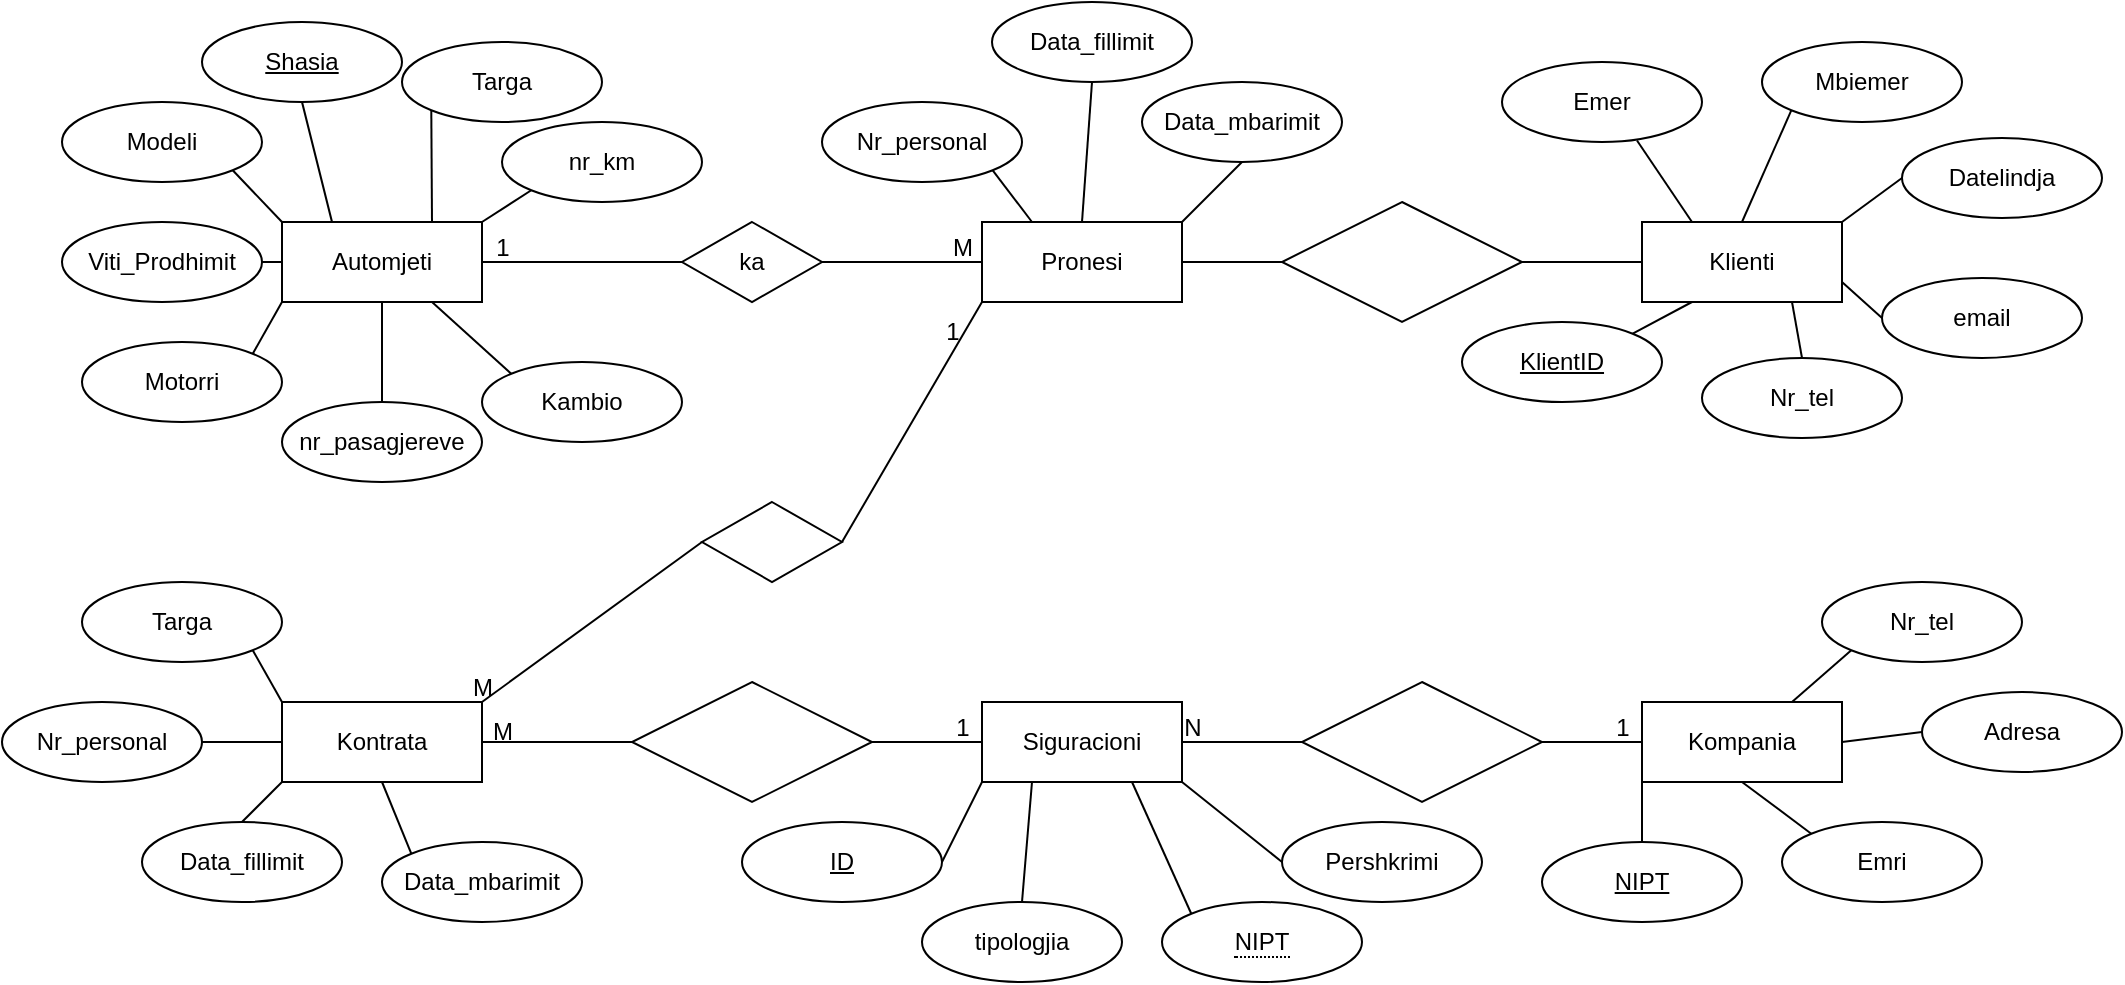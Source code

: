 <mxfile version="24.0.4" type="github">
  <diagram name="Page-1" id="YRmC6HSBJPKvMLiC9jO3">
    <mxGraphModel dx="2465" dy="857" grid="1" gridSize="10" guides="1" tooltips="1" connect="1" arrows="1" fold="1" page="1" pageScale="1" pageWidth="850" pageHeight="1100" math="0" shadow="0">
      <root>
        <mxCell id="0" />
        <mxCell id="1" parent="0" />
        <mxCell id="vZnBdHLrDG7tg5JqfQS1-1" value="Pronesi" style="whiteSpace=wrap;html=1;align=center;" vertex="1" parent="1">
          <mxGeometry x="390" y="120" width="100" height="40" as="geometry" />
        </mxCell>
        <mxCell id="vZnBdHLrDG7tg5JqfQS1-2" value="Automjeti" style="whiteSpace=wrap;html=1;align=center;" vertex="1" parent="1">
          <mxGeometry x="40" y="120" width="100" height="40" as="geometry" />
        </mxCell>
        <mxCell id="vZnBdHLrDG7tg5JqfQS1-3" value="Klienti" style="whiteSpace=wrap;html=1;align=center;" vertex="1" parent="1">
          <mxGeometry x="720" y="120" width="100" height="40" as="geometry" />
        </mxCell>
        <mxCell id="vZnBdHLrDG7tg5JqfQS1-4" value="Siguracioni" style="whiteSpace=wrap;html=1;align=center;" vertex="1" parent="1">
          <mxGeometry x="390" y="360" width="100" height="40" as="geometry" />
        </mxCell>
        <mxCell id="vZnBdHLrDG7tg5JqfQS1-5" value="Kontrata" style="whiteSpace=wrap;html=1;align=center;" vertex="1" parent="1">
          <mxGeometry x="40" y="360" width="100" height="40" as="geometry" />
        </mxCell>
        <mxCell id="vZnBdHLrDG7tg5JqfQS1-6" value="Kompania" style="whiteSpace=wrap;html=1;align=center;" vertex="1" parent="1">
          <mxGeometry x="720" y="360" width="100" height="40" as="geometry" />
        </mxCell>
        <mxCell id="vZnBdHLrDG7tg5JqfQS1-7" value="Shasia" style="ellipse;whiteSpace=wrap;html=1;align=center;fontStyle=4;" vertex="1" parent="1">
          <mxGeometry y="20" width="100" height="40" as="geometry" />
        </mxCell>
        <mxCell id="vZnBdHLrDG7tg5JqfQS1-8" value="Targa" style="ellipse;whiteSpace=wrap;html=1;align=center;" vertex="1" parent="1">
          <mxGeometry x="100" y="30" width="100" height="40" as="geometry" />
        </mxCell>
        <mxCell id="vZnBdHLrDG7tg5JqfQS1-9" value="Nr_personal" style="ellipse;whiteSpace=wrap;html=1;align=center;" vertex="1" parent="1">
          <mxGeometry x="-100" y="360" width="100" height="40" as="geometry" />
        </mxCell>
        <mxCell id="vZnBdHLrDG7tg5JqfQS1-10" value="Targa" style="ellipse;whiteSpace=wrap;html=1;align=center;" vertex="1" parent="1">
          <mxGeometry x="-60" y="300" width="100" height="40" as="geometry" />
        </mxCell>
        <mxCell id="vZnBdHLrDG7tg5JqfQS1-11" value="nr_km" style="ellipse;whiteSpace=wrap;html=1;align=center;" vertex="1" parent="1">
          <mxGeometry x="150" y="70" width="100" height="40" as="geometry" />
        </mxCell>
        <mxCell id="vZnBdHLrDG7tg5JqfQS1-12" value="Kambio" style="ellipse;whiteSpace=wrap;html=1;align=center;" vertex="1" parent="1">
          <mxGeometry x="140" y="190" width="100" height="40" as="geometry" />
        </mxCell>
        <mxCell id="vZnBdHLrDG7tg5JqfQS1-13" value="Motorri" style="ellipse;whiteSpace=wrap;html=1;align=center;" vertex="1" parent="1">
          <mxGeometry x="-60" y="180" width="100" height="40" as="geometry" />
        </mxCell>
        <mxCell id="vZnBdHLrDG7tg5JqfQS1-14" value="nr_pasagjereve" style="ellipse;whiteSpace=wrap;html=1;align=center;" vertex="1" parent="1">
          <mxGeometry x="40" y="210" width="100" height="40" as="geometry" />
        </mxCell>
        <mxCell id="vZnBdHLrDG7tg5JqfQS1-15" value="Viti_Prodhimit" style="ellipse;whiteSpace=wrap;html=1;align=center;" vertex="1" parent="1">
          <mxGeometry x="-70" y="120" width="100" height="40" as="geometry" />
        </mxCell>
        <mxCell id="vZnBdHLrDG7tg5JqfQS1-16" value="Modeli" style="ellipse;whiteSpace=wrap;html=1;align=center;" vertex="1" parent="1">
          <mxGeometry x="-70" y="60" width="100" height="40" as="geometry" />
        </mxCell>
        <mxCell id="vZnBdHLrDG7tg5JqfQS1-17" value="ka" style="shape=rhombus;perimeter=rhombusPerimeter;whiteSpace=wrap;html=1;align=center;" vertex="1" parent="1">
          <mxGeometry x="240" y="120" width="70" height="40" as="geometry" />
        </mxCell>
        <mxCell id="vZnBdHLrDG7tg5JqfQS1-18" value="" style="endArrow=none;html=1;rounded=0;exitX=1;exitY=0.5;exitDx=0;exitDy=0;entryX=0;entryY=0.5;entryDx=0;entryDy=0;" edge="1" parent="1" source="vZnBdHLrDG7tg5JqfQS1-2" target="vZnBdHLrDG7tg5JqfQS1-17">
          <mxGeometry relative="1" as="geometry">
            <mxPoint x="170" y="140" as="sourcePoint" />
            <mxPoint x="250" y="140" as="targetPoint" />
          </mxGeometry>
        </mxCell>
        <mxCell id="vZnBdHLrDG7tg5JqfQS1-21" value="" style="endArrow=none;html=1;rounded=0;exitX=1;exitY=0.5;exitDx=0;exitDy=0;entryX=0;entryY=0.5;entryDx=0;entryDy=0;" edge="1" parent="1" source="vZnBdHLrDG7tg5JqfQS1-17" target="vZnBdHLrDG7tg5JqfQS1-1">
          <mxGeometry relative="1" as="geometry">
            <mxPoint x="310" y="150" as="sourcePoint" />
            <mxPoint x="470" y="150" as="targetPoint" />
          </mxGeometry>
        </mxCell>
        <mxCell id="vZnBdHLrDG7tg5JqfQS1-22" value="1" style="text;html=1;align=center;verticalAlign=middle;resizable=0;points=[];autosize=1;strokeColor=none;fillColor=none;" vertex="1" parent="1">
          <mxGeometry x="135" y="118" width="30" height="30" as="geometry" />
        </mxCell>
        <mxCell id="vZnBdHLrDG7tg5JqfQS1-23" value="M" style="text;html=1;align=center;verticalAlign=middle;resizable=0;points=[];autosize=1;strokeColor=none;fillColor=none;" vertex="1" parent="1">
          <mxGeometry x="365" y="118" width="30" height="30" as="geometry" />
        </mxCell>
        <mxCell id="vZnBdHLrDG7tg5JqfQS1-24" value="" style="endArrow=none;html=1;rounded=0;exitX=0.5;exitY=1;exitDx=0;exitDy=0;entryX=0.25;entryY=0;entryDx=0;entryDy=0;" edge="1" parent="1" source="vZnBdHLrDG7tg5JqfQS1-7" target="vZnBdHLrDG7tg5JqfQS1-2">
          <mxGeometry relative="1" as="geometry">
            <mxPoint x="70" y="90" as="sourcePoint" />
            <mxPoint x="230" y="90" as="targetPoint" />
          </mxGeometry>
        </mxCell>
        <mxCell id="vZnBdHLrDG7tg5JqfQS1-25" value="" style="endArrow=none;html=1;rounded=0;exitX=1;exitY=0;exitDx=0;exitDy=0;entryX=0;entryY=1;entryDx=0;entryDy=0;" edge="1" parent="1" source="vZnBdHLrDG7tg5JqfQS1-2" target="vZnBdHLrDG7tg5JqfQS1-11">
          <mxGeometry relative="1" as="geometry">
            <mxPoint x="130" y="100" as="sourcePoint" />
            <mxPoint x="290" y="100" as="targetPoint" />
          </mxGeometry>
        </mxCell>
        <mxCell id="vZnBdHLrDG7tg5JqfQS1-26" value="" style="endArrow=none;html=1;rounded=0;exitX=0.75;exitY=0;exitDx=0;exitDy=0;entryX=0;entryY=1;entryDx=0;entryDy=0;" edge="1" parent="1" source="vZnBdHLrDG7tg5JqfQS1-2" target="vZnBdHLrDG7tg5JqfQS1-8">
          <mxGeometry relative="1" as="geometry">
            <mxPoint x="120" y="100" as="sourcePoint" />
            <mxPoint x="280" y="100" as="targetPoint" />
          </mxGeometry>
        </mxCell>
        <mxCell id="vZnBdHLrDG7tg5JqfQS1-27" value="" style="endArrow=none;html=1;rounded=0;exitX=1;exitY=1;exitDx=0;exitDy=0;entryX=0;entryY=0;entryDx=0;entryDy=0;" edge="1" parent="1" source="vZnBdHLrDG7tg5JqfQS1-16" target="vZnBdHLrDG7tg5JqfQS1-2">
          <mxGeometry relative="1" as="geometry">
            <mxPoint x="70" y="100" as="sourcePoint" />
            <mxPoint x="230" y="100" as="targetPoint" />
          </mxGeometry>
        </mxCell>
        <mxCell id="vZnBdHLrDG7tg5JqfQS1-28" value="" style="endArrow=none;html=1;rounded=0;exitX=1;exitY=0.5;exitDx=0;exitDy=0;entryX=0;entryY=0.5;entryDx=0;entryDy=0;" edge="1" parent="1" source="vZnBdHLrDG7tg5JqfQS1-15" target="vZnBdHLrDG7tg5JqfQS1-2">
          <mxGeometry relative="1" as="geometry">
            <mxPoint x="80" y="190" as="sourcePoint" />
            <mxPoint x="240" y="190" as="targetPoint" />
          </mxGeometry>
        </mxCell>
        <mxCell id="vZnBdHLrDG7tg5JqfQS1-29" value="" style="endArrow=none;html=1;rounded=0;exitX=1;exitY=0;exitDx=0;exitDy=0;entryX=0;entryY=1;entryDx=0;entryDy=0;" edge="1" parent="1" source="vZnBdHLrDG7tg5JqfQS1-13" target="vZnBdHLrDG7tg5JqfQS1-2">
          <mxGeometry relative="1" as="geometry">
            <mxPoint x="80" y="190" as="sourcePoint" />
            <mxPoint x="240" y="190" as="targetPoint" />
          </mxGeometry>
        </mxCell>
        <mxCell id="vZnBdHLrDG7tg5JqfQS1-30" value="" style="endArrow=none;html=1;rounded=0;exitX=0.5;exitY=0;exitDx=0;exitDy=0;entryX=0.5;entryY=1;entryDx=0;entryDy=0;" edge="1" parent="1" source="vZnBdHLrDG7tg5JqfQS1-14" target="vZnBdHLrDG7tg5JqfQS1-2">
          <mxGeometry relative="1" as="geometry">
            <mxPoint x="90" y="190" as="sourcePoint" />
            <mxPoint x="250" y="190" as="targetPoint" />
          </mxGeometry>
        </mxCell>
        <mxCell id="vZnBdHLrDG7tg5JqfQS1-31" value="" style="endArrow=none;html=1;rounded=0;exitX=0.75;exitY=1;exitDx=0;exitDy=0;entryX=0;entryY=0;entryDx=0;entryDy=0;" edge="1" parent="1" source="vZnBdHLrDG7tg5JqfQS1-2" target="vZnBdHLrDG7tg5JqfQS1-12">
          <mxGeometry relative="1" as="geometry">
            <mxPoint x="140" y="180" as="sourcePoint" />
            <mxPoint x="300" y="180" as="targetPoint" />
          </mxGeometry>
        </mxCell>
        <mxCell id="vZnBdHLrDG7tg5JqfQS1-32" value="Data_fillimit" style="ellipse;whiteSpace=wrap;html=1;align=center;" vertex="1" parent="1">
          <mxGeometry x="-30" y="420" width="100" height="40" as="geometry" />
        </mxCell>
        <mxCell id="vZnBdHLrDG7tg5JqfQS1-34" value="Data_mbarimit" style="ellipse;whiteSpace=wrap;html=1;align=center;" vertex="1" parent="1">
          <mxGeometry x="90" y="430" width="100" height="40" as="geometry" />
        </mxCell>
        <mxCell id="vZnBdHLrDG7tg5JqfQS1-36" value="" style="shape=rhombus;perimeter=rhombusPerimeter;whiteSpace=wrap;html=1;align=center;" vertex="1" parent="1">
          <mxGeometry x="250" y="260" width="70" height="40" as="geometry" />
        </mxCell>
        <mxCell id="vZnBdHLrDG7tg5JqfQS1-37" value="" style="endArrow=none;html=1;rounded=0;exitX=1;exitY=0;exitDx=0;exitDy=0;entryX=0;entryY=0.5;entryDx=0;entryDy=0;" edge="1" parent="1" source="vZnBdHLrDG7tg5JqfQS1-5" target="vZnBdHLrDG7tg5JqfQS1-36">
          <mxGeometry relative="1" as="geometry">
            <mxPoint x="190" y="330" as="sourcePoint" />
            <mxPoint x="350" y="330" as="targetPoint" />
          </mxGeometry>
        </mxCell>
        <mxCell id="vZnBdHLrDG7tg5JqfQS1-38" value="" style="endArrow=none;html=1;rounded=0;exitX=1;exitY=0.5;exitDx=0;exitDy=0;entryX=0;entryY=1;entryDx=0;entryDy=0;" edge="1" parent="1" source="vZnBdHLrDG7tg5JqfQS1-36" target="vZnBdHLrDG7tg5JqfQS1-1">
          <mxGeometry relative="1" as="geometry">
            <mxPoint x="410" y="270" as="sourcePoint" />
            <mxPoint x="570" y="270" as="targetPoint" />
          </mxGeometry>
        </mxCell>
        <mxCell id="vZnBdHLrDG7tg5JqfQS1-39" value="" style="endArrow=none;html=1;rounded=0;exitX=1;exitY=1;exitDx=0;exitDy=0;entryX=0;entryY=0;entryDx=0;entryDy=0;" edge="1" parent="1" source="vZnBdHLrDG7tg5JqfQS1-10" target="vZnBdHLrDG7tg5JqfQS1-5">
          <mxGeometry relative="1" as="geometry">
            <mxPoint x="70" y="310" as="sourcePoint" />
            <mxPoint x="230" y="310" as="targetPoint" />
          </mxGeometry>
        </mxCell>
        <mxCell id="vZnBdHLrDG7tg5JqfQS1-40" value="" style="endArrow=none;html=1;rounded=0;exitX=1;exitY=0.5;exitDx=0;exitDy=0;entryX=0;entryY=0.5;entryDx=0;entryDy=0;" edge="1" parent="1" source="vZnBdHLrDG7tg5JqfQS1-9" target="vZnBdHLrDG7tg5JqfQS1-5">
          <mxGeometry relative="1" as="geometry">
            <mxPoint x="30" y="400" as="sourcePoint" />
            <mxPoint x="190" y="400" as="targetPoint" />
          </mxGeometry>
        </mxCell>
        <mxCell id="vZnBdHLrDG7tg5JqfQS1-41" value="" style="endArrow=none;html=1;rounded=0;exitX=0.5;exitY=0;exitDx=0;exitDy=0;entryX=0;entryY=1;entryDx=0;entryDy=0;" edge="1" parent="1" source="vZnBdHLrDG7tg5JqfQS1-32" target="vZnBdHLrDG7tg5JqfQS1-5">
          <mxGeometry relative="1" as="geometry">
            <mxPoint x="80" y="440" as="sourcePoint" />
            <mxPoint x="240" y="440" as="targetPoint" />
          </mxGeometry>
        </mxCell>
        <mxCell id="vZnBdHLrDG7tg5JqfQS1-42" value="" style="endArrow=none;html=1;rounded=0;exitX=0.5;exitY=1;exitDx=0;exitDy=0;entryX=0;entryY=0;entryDx=0;entryDy=0;" edge="1" parent="1" source="vZnBdHLrDG7tg5JqfQS1-5" target="vZnBdHLrDG7tg5JqfQS1-34">
          <mxGeometry relative="1" as="geometry">
            <mxPoint x="180" y="410" as="sourcePoint" />
            <mxPoint x="340" y="410" as="targetPoint" />
          </mxGeometry>
        </mxCell>
        <mxCell id="vZnBdHLrDG7tg5JqfQS1-43" value="M" style="text;html=1;align=center;verticalAlign=middle;resizable=0;points=[];autosize=1;strokeColor=none;fillColor=none;" vertex="1" parent="1">
          <mxGeometry x="125" y="338" width="30" height="30" as="geometry" />
        </mxCell>
        <mxCell id="vZnBdHLrDG7tg5JqfQS1-44" value="1" style="text;html=1;align=center;verticalAlign=middle;resizable=0;points=[];autosize=1;strokeColor=none;fillColor=none;" vertex="1" parent="1">
          <mxGeometry x="360" y="160" width="30" height="30" as="geometry" />
        </mxCell>
        <mxCell id="vZnBdHLrDG7tg5JqfQS1-46" value="" style="shape=rhombus;perimeter=rhombusPerimeter;whiteSpace=wrap;html=1;align=center;" vertex="1" parent="1">
          <mxGeometry x="215" y="350" width="120" height="60" as="geometry" />
        </mxCell>
        <mxCell id="vZnBdHLrDG7tg5JqfQS1-48" value="" style="endArrow=none;html=1;rounded=0;exitX=1;exitY=0.5;exitDx=0;exitDy=0;entryX=0;entryY=0.5;entryDx=0;entryDy=0;" edge="1" parent="1" source="vZnBdHLrDG7tg5JqfQS1-46" target="vZnBdHLrDG7tg5JqfQS1-4">
          <mxGeometry relative="1" as="geometry">
            <mxPoint x="360" y="370" as="sourcePoint" />
            <mxPoint x="520" y="370" as="targetPoint" />
          </mxGeometry>
        </mxCell>
        <mxCell id="vZnBdHLrDG7tg5JqfQS1-50" value="" style="endArrow=none;html=1;rounded=0;exitX=1;exitY=0.5;exitDx=0;exitDy=0;entryX=0;entryY=0.5;entryDx=0;entryDy=0;" edge="1" parent="1" source="vZnBdHLrDG7tg5JqfQS1-5" target="vZnBdHLrDG7tg5JqfQS1-46">
          <mxGeometry relative="1" as="geometry">
            <mxPoint x="170" y="400" as="sourcePoint" />
            <mxPoint x="330" y="400" as="targetPoint" />
          </mxGeometry>
        </mxCell>
        <mxCell id="vZnBdHLrDG7tg5JqfQS1-51" value="M" style="text;html=1;align=center;verticalAlign=middle;resizable=0;points=[];autosize=1;strokeColor=none;fillColor=none;" vertex="1" parent="1">
          <mxGeometry x="135" y="360" width="30" height="30" as="geometry" />
        </mxCell>
        <mxCell id="vZnBdHLrDG7tg5JqfQS1-52" value="1" style="text;html=1;align=center;verticalAlign=middle;resizable=0;points=[];autosize=1;strokeColor=none;fillColor=none;" vertex="1" parent="1">
          <mxGeometry x="365" y="358" width="30" height="30" as="geometry" />
        </mxCell>
        <mxCell id="vZnBdHLrDG7tg5JqfQS1-53" value="tipologjia" style="ellipse;whiteSpace=wrap;html=1;align=center;" vertex="1" parent="1">
          <mxGeometry x="360" y="460" width="100" height="40" as="geometry" />
        </mxCell>
        <mxCell id="vZnBdHLrDG7tg5JqfQS1-54" value="ID" style="ellipse;whiteSpace=wrap;html=1;align=center;fontStyle=4;" vertex="1" parent="1">
          <mxGeometry x="270" y="420" width="100" height="40" as="geometry" />
        </mxCell>
        <mxCell id="vZnBdHLrDG7tg5JqfQS1-55" value="&lt;span style=&quot;border-bottom: 1px dotted&quot;&gt;NIPT&lt;/span&gt;" style="ellipse;whiteSpace=wrap;html=1;align=center;" vertex="1" parent="1">
          <mxGeometry x="480" y="460" width="100" height="40" as="geometry" />
        </mxCell>
        <mxCell id="vZnBdHLrDG7tg5JqfQS1-57" value="Pershkrimi" style="ellipse;whiteSpace=wrap;html=1;align=center;" vertex="1" parent="1">
          <mxGeometry x="540" y="420" width="100" height="40" as="geometry" />
        </mxCell>
        <mxCell id="vZnBdHLrDG7tg5JqfQS1-58" value="" style="shape=rhombus;perimeter=rhombusPerimeter;whiteSpace=wrap;html=1;align=center;" vertex="1" parent="1">
          <mxGeometry x="550" y="350" width="120" height="60" as="geometry" />
        </mxCell>
        <mxCell id="vZnBdHLrDG7tg5JqfQS1-59" value="" style="endArrow=none;html=1;rounded=0;exitX=1;exitY=0.5;exitDx=0;exitDy=0;entryX=0;entryY=0.5;entryDx=0;entryDy=0;" edge="1" parent="1" source="vZnBdHLrDG7tg5JqfQS1-4" target="vZnBdHLrDG7tg5JqfQS1-58">
          <mxGeometry relative="1" as="geometry">
            <mxPoint x="520" y="390" as="sourcePoint" />
            <mxPoint x="680" y="390" as="targetPoint" />
          </mxGeometry>
        </mxCell>
        <mxCell id="vZnBdHLrDG7tg5JqfQS1-60" value="" style="endArrow=none;html=1;rounded=0;exitX=1;exitY=0.5;exitDx=0;exitDy=0;entryX=0;entryY=0.5;entryDx=0;entryDy=0;" edge="1" parent="1" source="vZnBdHLrDG7tg5JqfQS1-58" target="vZnBdHLrDG7tg5JqfQS1-6">
          <mxGeometry relative="1" as="geometry">
            <mxPoint x="740" y="430" as="sourcePoint" />
            <mxPoint x="900" y="430" as="targetPoint" />
          </mxGeometry>
        </mxCell>
        <mxCell id="vZnBdHLrDG7tg5JqfQS1-61" value="N" style="text;html=1;align=center;verticalAlign=middle;resizable=0;points=[];autosize=1;strokeColor=none;fillColor=none;" vertex="1" parent="1">
          <mxGeometry x="480" y="358" width="30" height="30" as="geometry" />
        </mxCell>
        <mxCell id="vZnBdHLrDG7tg5JqfQS1-62" value="1" style="text;html=1;align=center;verticalAlign=middle;resizable=0;points=[];autosize=1;strokeColor=none;fillColor=none;" vertex="1" parent="1">
          <mxGeometry x="695" y="358" width="30" height="30" as="geometry" />
        </mxCell>
        <mxCell id="vZnBdHLrDG7tg5JqfQS1-63" value="" style="shape=rhombus;perimeter=rhombusPerimeter;whiteSpace=wrap;html=1;align=center;" vertex="1" parent="1">
          <mxGeometry x="540" y="110" width="120" height="60" as="geometry" />
        </mxCell>
        <mxCell id="vZnBdHLrDG7tg5JqfQS1-64" value="" style="endArrow=none;html=1;rounded=0;exitX=1;exitY=0.5;exitDx=0;exitDy=0;entryX=0;entryY=0.5;entryDx=0;entryDy=0;" edge="1" parent="1" source="vZnBdHLrDG7tg5JqfQS1-1" target="vZnBdHLrDG7tg5JqfQS1-63">
          <mxGeometry relative="1" as="geometry">
            <mxPoint x="490" y="170" as="sourcePoint" />
            <mxPoint x="650" y="170" as="targetPoint" />
          </mxGeometry>
        </mxCell>
        <mxCell id="vZnBdHLrDG7tg5JqfQS1-65" value="" style="endArrow=none;html=1;rounded=0;exitX=1;exitY=0.5;exitDx=0;exitDy=0;entryX=0;entryY=0.5;entryDx=0;entryDy=0;" edge="1" parent="1" source="vZnBdHLrDG7tg5JqfQS1-63" target="vZnBdHLrDG7tg5JqfQS1-3">
          <mxGeometry relative="1" as="geometry">
            <mxPoint x="690" y="160" as="sourcePoint" />
            <mxPoint x="850" y="160" as="targetPoint" />
          </mxGeometry>
        </mxCell>
        <mxCell id="vZnBdHLrDG7tg5JqfQS1-66" value="" style="endArrow=none;html=1;rounded=0;exitX=1;exitY=0.5;exitDx=0;exitDy=0;entryX=0;entryY=1;entryDx=0;entryDy=0;" edge="1" parent="1" source="vZnBdHLrDG7tg5JqfQS1-54" target="vZnBdHLrDG7tg5JqfQS1-4">
          <mxGeometry relative="1" as="geometry">
            <mxPoint x="410" y="440" as="sourcePoint" />
            <mxPoint x="570" y="440" as="targetPoint" />
          </mxGeometry>
        </mxCell>
        <mxCell id="vZnBdHLrDG7tg5JqfQS1-67" value="" style="endArrow=none;html=1;rounded=0;exitX=0.5;exitY=0;exitDx=0;exitDy=0;entryX=0.25;entryY=1;entryDx=0;entryDy=0;" edge="1" parent="1" source="vZnBdHLrDG7tg5JqfQS1-53" target="vZnBdHLrDG7tg5JqfQS1-4">
          <mxGeometry relative="1" as="geometry">
            <mxPoint x="410" y="430" as="sourcePoint" />
            <mxPoint x="570" y="430" as="targetPoint" />
          </mxGeometry>
        </mxCell>
        <mxCell id="vZnBdHLrDG7tg5JqfQS1-68" value="" style="endArrow=none;html=1;rounded=0;exitX=0;exitY=0;exitDx=0;exitDy=0;entryX=0.75;entryY=1;entryDx=0;entryDy=0;" edge="1" parent="1" source="vZnBdHLrDG7tg5JqfQS1-55" target="vZnBdHLrDG7tg5JqfQS1-4">
          <mxGeometry relative="1" as="geometry">
            <mxPoint x="480" y="460" as="sourcePoint" />
            <mxPoint x="640" y="460" as="targetPoint" />
          </mxGeometry>
        </mxCell>
        <mxCell id="vZnBdHLrDG7tg5JqfQS1-69" value="" style="endArrow=none;html=1;rounded=0;exitX=1;exitY=1;exitDx=0;exitDy=0;entryX=0;entryY=0.5;entryDx=0;entryDy=0;" edge="1" parent="1" source="vZnBdHLrDG7tg5JqfQS1-4" target="vZnBdHLrDG7tg5JqfQS1-57">
          <mxGeometry relative="1" as="geometry">
            <mxPoint x="510" y="420" as="sourcePoint" />
            <mxPoint x="670" y="420" as="targetPoint" />
          </mxGeometry>
        </mxCell>
        <mxCell id="vZnBdHLrDG7tg5JqfQS1-70" value="NIPT" style="ellipse;whiteSpace=wrap;html=1;align=center;fontStyle=4;" vertex="1" parent="1">
          <mxGeometry x="670" y="430" width="100" height="40" as="geometry" />
        </mxCell>
        <mxCell id="vZnBdHLrDG7tg5JqfQS1-71" value="Adresa" style="ellipse;whiteSpace=wrap;html=1;align=center;" vertex="1" parent="1">
          <mxGeometry x="860" y="355" width="100" height="40" as="geometry" />
        </mxCell>
        <mxCell id="vZnBdHLrDG7tg5JqfQS1-72" value="Nr_tel" style="ellipse;whiteSpace=wrap;html=1;align=center;" vertex="1" parent="1">
          <mxGeometry x="810" y="300" width="100" height="40" as="geometry" />
        </mxCell>
        <mxCell id="vZnBdHLrDG7tg5JqfQS1-73" value="Emri" style="ellipse;whiteSpace=wrap;html=1;align=center;" vertex="1" parent="1">
          <mxGeometry x="790" y="420" width="100" height="40" as="geometry" />
        </mxCell>
        <mxCell id="vZnBdHLrDG7tg5JqfQS1-74" value="" style="endArrow=none;html=1;rounded=0;exitX=0.5;exitY=0;exitDx=0;exitDy=0;entryX=0;entryY=1;entryDx=0;entryDy=0;" edge="1" parent="1" source="vZnBdHLrDG7tg5JqfQS1-70" target="vZnBdHLrDG7tg5JqfQS1-6">
          <mxGeometry relative="1" as="geometry">
            <mxPoint x="770" y="490" as="sourcePoint" />
            <mxPoint x="930" y="490" as="targetPoint" />
          </mxGeometry>
        </mxCell>
        <mxCell id="vZnBdHLrDG7tg5JqfQS1-75" value="" style="endArrow=none;html=1;rounded=0;exitX=0;exitY=0;exitDx=0;exitDy=0;entryX=0.5;entryY=1;entryDx=0;entryDy=0;" edge="1" parent="1" source="vZnBdHLrDG7tg5JqfQS1-73" target="vZnBdHLrDG7tg5JqfQS1-6">
          <mxGeometry relative="1" as="geometry">
            <mxPoint x="800" y="450" as="sourcePoint" />
            <mxPoint x="960" y="450" as="targetPoint" />
          </mxGeometry>
        </mxCell>
        <mxCell id="vZnBdHLrDG7tg5JqfQS1-76" value="" style="endArrow=none;html=1;rounded=0;exitX=1;exitY=0.5;exitDx=0;exitDy=0;entryX=0;entryY=0.5;entryDx=0;entryDy=0;" edge="1" parent="1" source="vZnBdHLrDG7tg5JqfQS1-6" target="vZnBdHLrDG7tg5JqfQS1-71">
          <mxGeometry relative="1" as="geometry">
            <mxPoint x="840" y="400" as="sourcePoint" />
            <mxPoint x="1000" y="400" as="targetPoint" />
          </mxGeometry>
        </mxCell>
        <mxCell id="vZnBdHLrDG7tg5JqfQS1-77" value="" style="endArrow=none;html=1;rounded=0;exitX=0.75;exitY=0;exitDx=0;exitDy=0;entryX=0;entryY=1;entryDx=0;entryDy=0;" edge="1" parent="1" source="vZnBdHLrDG7tg5JqfQS1-6" target="vZnBdHLrDG7tg5JqfQS1-72">
          <mxGeometry relative="1" as="geometry">
            <mxPoint x="770" y="340" as="sourcePoint" />
            <mxPoint x="930" y="340" as="targetPoint" />
          </mxGeometry>
        </mxCell>
        <mxCell id="vZnBdHLrDG7tg5JqfQS1-78" value="Emer" style="ellipse;whiteSpace=wrap;html=1;align=center;" vertex="1" parent="1">
          <mxGeometry x="650" y="40" width="100" height="40" as="geometry" />
        </mxCell>
        <mxCell id="vZnBdHLrDG7tg5JqfQS1-79" value="Data_mbarimit" style="ellipse;whiteSpace=wrap;html=1;align=center;" vertex="1" parent="1">
          <mxGeometry x="470" y="50" width="100" height="40" as="geometry" />
        </mxCell>
        <mxCell id="vZnBdHLrDG7tg5JqfQS1-80" value="Data_fillimit" style="ellipse;whiteSpace=wrap;html=1;align=center;" vertex="1" parent="1">
          <mxGeometry x="395" y="10" width="100" height="40" as="geometry" />
        </mxCell>
        <mxCell id="vZnBdHLrDG7tg5JqfQS1-81" value="Nr_personal" style="ellipse;whiteSpace=wrap;html=1;align=center;" vertex="1" parent="1">
          <mxGeometry x="310" y="60" width="100" height="40" as="geometry" />
        </mxCell>
        <mxCell id="vZnBdHLrDG7tg5JqfQS1-82" value="" style="endArrow=none;html=1;rounded=0;exitX=1;exitY=1;exitDx=0;exitDy=0;entryX=0.25;entryY=0;entryDx=0;entryDy=0;" edge="1" parent="1" source="vZnBdHLrDG7tg5JqfQS1-81" target="vZnBdHLrDG7tg5JqfQS1-1">
          <mxGeometry relative="1" as="geometry">
            <mxPoint x="410" y="110" as="sourcePoint" />
            <mxPoint x="570" y="110" as="targetPoint" />
          </mxGeometry>
        </mxCell>
        <mxCell id="vZnBdHLrDG7tg5JqfQS1-83" value="" style="endArrow=none;html=1;rounded=0;exitX=0.5;exitY=0;exitDx=0;exitDy=0;entryX=0.5;entryY=1;entryDx=0;entryDy=0;" edge="1" parent="1" source="vZnBdHLrDG7tg5JqfQS1-1" target="vZnBdHLrDG7tg5JqfQS1-80">
          <mxGeometry relative="1" as="geometry">
            <mxPoint x="430" y="110" as="sourcePoint" />
            <mxPoint x="590" y="110" as="targetPoint" />
          </mxGeometry>
        </mxCell>
        <mxCell id="vZnBdHLrDG7tg5JqfQS1-84" value="" style="endArrow=none;html=1;rounded=0;exitX=1;exitY=0;exitDx=0;exitDy=0;entryX=0.5;entryY=1;entryDx=0;entryDy=0;" edge="1" parent="1" source="vZnBdHLrDG7tg5JqfQS1-1" target="vZnBdHLrDG7tg5JqfQS1-79">
          <mxGeometry relative="1" as="geometry">
            <mxPoint x="490" y="100" as="sourcePoint" />
            <mxPoint x="650" y="100" as="targetPoint" />
          </mxGeometry>
        </mxCell>
        <mxCell id="vZnBdHLrDG7tg5JqfQS1-85" value="KlientID" style="ellipse;whiteSpace=wrap;html=1;align=center;fontStyle=4;" vertex="1" parent="1">
          <mxGeometry x="630" y="170" width="100" height="40" as="geometry" />
        </mxCell>
        <mxCell id="vZnBdHLrDG7tg5JqfQS1-88" value="Nr_tel" style="ellipse;whiteSpace=wrap;html=1;align=center;" vertex="1" parent="1">
          <mxGeometry x="750" y="188" width="100" height="40" as="geometry" />
        </mxCell>
        <mxCell id="vZnBdHLrDG7tg5JqfQS1-89" value="email" style="ellipse;whiteSpace=wrap;html=1;align=center;" vertex="1" parent="1">
          <mxGeometry x="840" y="148" width="100" height="40" as="geometry" />
        </mxCell>
        <mxCell id="vZnBdHLrDG7tg5JqfQS1-90" value="Datelindja" style="ellipse;whiteSpace=wrap;html=1;align=center;" vertex="1" parent="1">
          <mxGeometry x="850" y="78" width="100" height="40" as="geometry" />
        </mxCell>
        <mxCell id="vZnBdHLrDG7tg5JqfQS1-91" value="Mbiemer" style="ellipse;whiteSpace=wrap;html=1;align=center;" vertex="1" parent="1">
          <mxGeometry x="780" y="30" width="100" height="40" as="geometry" />
        </mxCell>
        <mxCell id="vZnBdHLrDG7tg5JqfQS1-92" value="" style="endArrow=none;html=1;rounded=0;exitX=0.675;exitY=0.981;exitDx=0;exitDy=0;exitPerimeter=0;entryX=0.25;entryY=0;entryDx=0;entryDy=0;" edge="1" parent="1" source="vZnBdHLrDG7tg5JqfQS1-78" target="vZnBdHLrDG7tg5JqfQS1-3">
          <mxGeometry relative="1" as="geometry">
            <mxPoint x="680" y="100" as="sourcePoint" />
            <mxPoint x="840" y="100" as="targetPoint" />
          </mxGeometry>
        </mxCell>
        <mxCell id="vZnBdHLrDG7tg5JqfQS1-93" value="" style="endArrow=none;html=1;rounded=0;exitX=0.5;exitY=0;exitDx=0;exitDy=0;entryX=0;entryY=1;entryDx=0;entryDy=0;" edge="1" parent="1" source="vZnBdHLrDG7tg5JqfQS1-3" target="vZnBdHLrDG7tg5JqfQS1-91">
          <mxGeometry relative="1" as="geometry">
            <mxPoint x="790" y="100" as="sourcePoint" />
            <mxPoint x="950" y="100" as="targetPoint" />
          </mxGeometry>
        </mxCell>
        <mxCell id="vZnBdHLrDG7tg5JqfQS1-94" value="" style="endArrow=none;html=1;rounded=0;exitX=1;exitY=0;exitDx=0;exitDy=0;entryX=0;entryY=0.5;entryDx=0;entryDy=0;" edge="1" parent="1" source="vZnBdHLrDG7tg5JqfQS1-3" target="vZnBdHLrDG7tg5JqfQS1-90">
          <mxGeometry relative="1" as="geometry">
            <mxPoint x="810" y="110" as="sourcePoint" />
            <mxPoint x="970" y="110" as="targetPoint" />
          </mxGeometry>
        </mxCell>
        <mxCell id="vZnBdHLrDG7tg5JqfQS1-95" value="" style="endArrow=none;html=1;rounded=0;exitX=1;exitY=0.75;exitDx=0;exitDy=0;entryX=0;entryY=0.5;entryDx=0;entryDy=0;" edge="1" parent="1" source="vZnBdHLrDG7tg5JqfQS1-3" target="vZnBdHLrDG7tg5JqfQS1-89">
          <mxGeometry relative="1" as="geometry">
            <mxPoint x="840" y="150" as="sourcePoint" />
            <mxPoint x="1000" y="150" as="targetPoint" />
          </mxGeometry>
        </mxCell>
        <mxCell id="vZnBdHLrDG7tg5JqfQS1-96" value="" style="endArrow=none;html=1;rounded=0;exitX=0.75;exitY=1;exitDx=0;exitDy=0;entryX=0.5;entryY=0;entryDx=0;entryDy=0;" edge="1" parent="1" source="vZnBdHLrDG7tg5JqfQS1-3" target="vZnBdHLrDG7tg5JqfQS1-88">
          <mxGeometry relative="1" as="geometry">
            <mxPoint x="740" y="190" as="sourcePoint" />
            <mxPoint x="900" y="190" as="targetPoint" />
          </mxGeometry>
        </mxCell>
        <mxCell id="vZnBdHLrDG7tg5JqfQS1-97" value="" style="endArrow=none;html=1;rounded=0;exitX=1;exitY=0;exitDx=0;exitDy=0;entryX=0.25;entryY=1;entryDx=0;entryDy=0;" edge="1" parent="1" source="vZnBdHLrDG7tg5JqfQS1-85" target="vZnBdHLrDG7tg5JqfQS1-3">
          <mxGeometry relative="1" as="geometry">
            <mxPoint x="730" y="180" as="sourcePoint" />
            <mxPoint x="890" y="180" as="targetPoint" />
          </mxGeometry>
        </mxCell>
      </root>
    </mxGraphModel>
  </diagram>
</mxfile>
